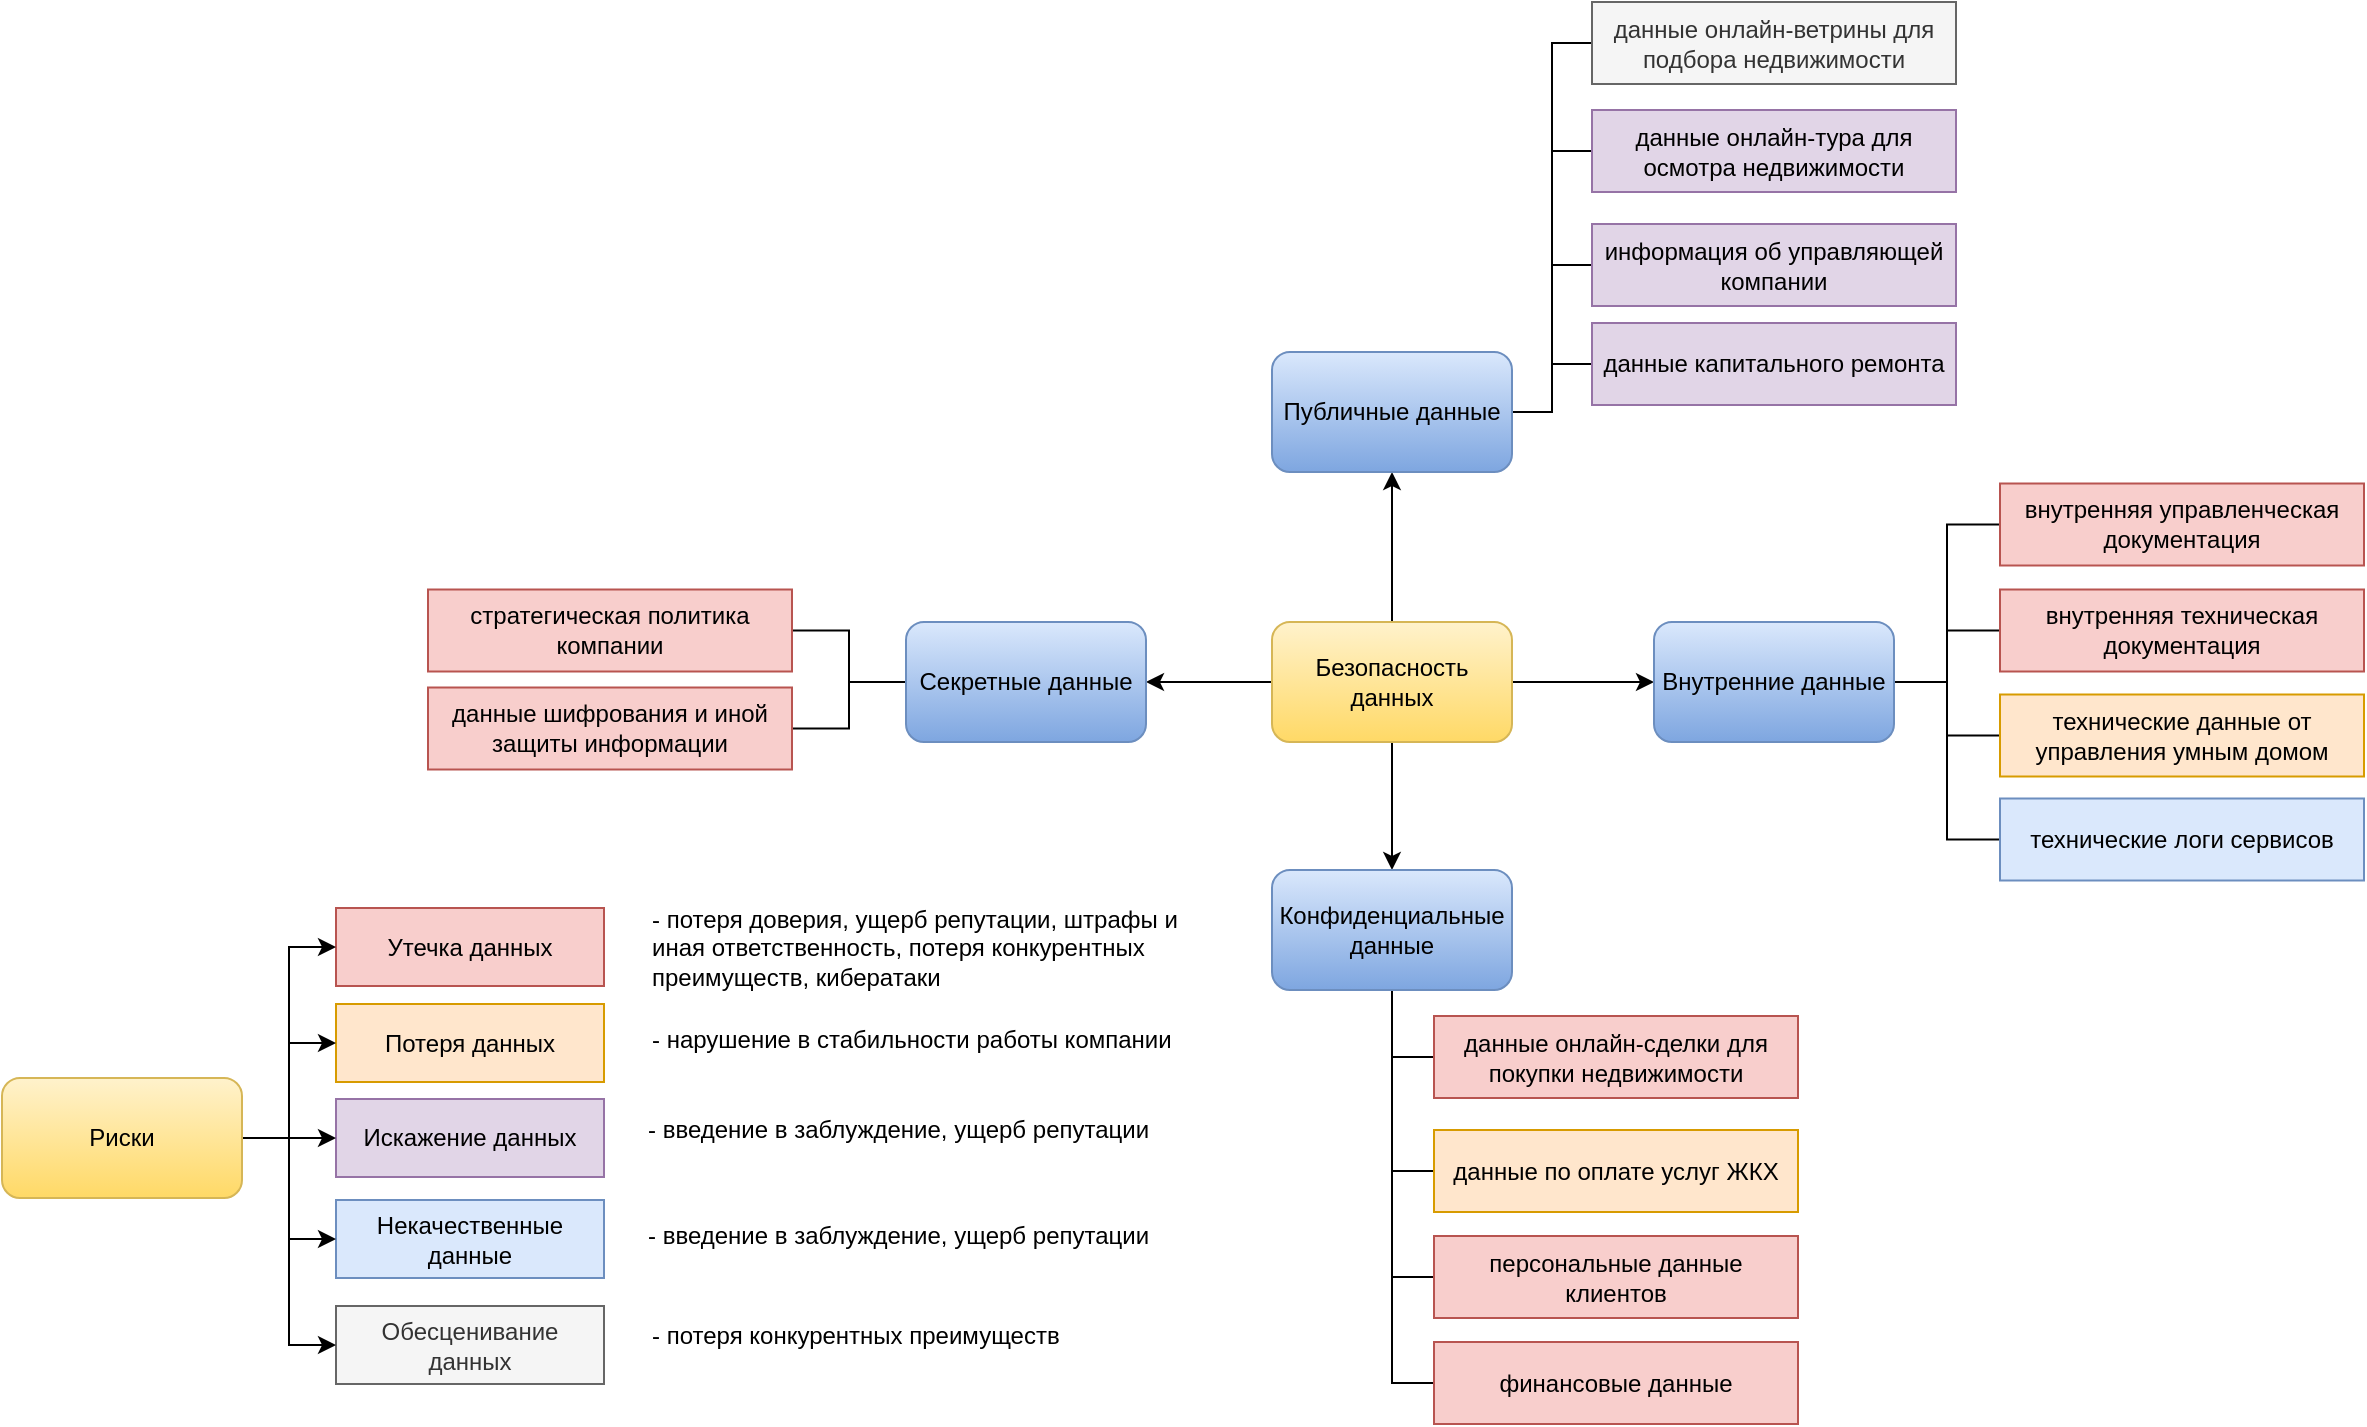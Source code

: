 <mxfile version="26.2.2">
  <diagram name="Страница — 1" id="L4orxoe6Da8ZAyWeI6r4">
    <mxGraphModel dx="2100" dy="1128" grid="0" gridSize="10" guides="1" tooltips="1" connect="1" arrows="1" fold="1" page="0" pageScale="1" pageWidth="827" pageHeight="1169" math="0" shadow="0">
      <root>
        <mxCell id="0" />
        <mxCell id="1" parent="0" />
        <mxCell id="hHwfIYdpYpxVrflKmK46-7" style="edgeStyle=orthogonalEdgeStyle;rounded=0;orthogonalLoop=1;jettySize=auto;html=1;entryX=0;entryY=0.5;entryDx=0;entryDy=0;" edge="1" parent="1" source="hHwfIYdpYpxVrflKmK46-1" target="hHwfIYdpYpxVrflKmK46-3">
          <mxGeometry relative="1" as="geometry" />
        </mxCell>
        <mxCell id="hHwfIYdpYpxVrflKmK46-8" style="edgeStyle=orthogonalEdgeStyle;rounded=0;orthogonalLoop=1;jettySize=auto;html=1;" edge="1" parent="1" source="hHwfIYdpYpxVrflKmK46-1" target="hHwfIYdpYpxVrflKmK46-4">
          <mxGeometry relative="1" as="geometry" />
        </mxCell>
        <mxCell id="pkKlb66HXLQlT_GpJtMn-2" style="edgeStyle=orthogonalEdgeStyle;rounded=0;orthogonalLoop=1;jettySize=auto;html=1;entryX=0.5;entryY=1;entryDx=0;entryDy=0;" edge="1" parent="1" source="hHwfIYdpYpxVrflKmK46-1" target="hHwfIYdpYpxVrflKmK46-2">
          <mxGeometry relative="1" as="geometry" />
        </mxCell>
        <mxCell id="pkKlb66HXLQlT_GpJtMn-3" style="edgeStyle=orthogonalEdgeStyle;rounded=0;orthogonalLoop=1;jettySize=auto;html=1;entryX=1;entryY=0.5;entryDx=0;entryDy=0;" edge="1" parent="1" source="hHwfIYdpYpxVrflKmK46-1" target="hHwfIYdpYpxVrflKmK46-5">
          <mxGeometry relative="1" as="geometry" />
        </mxCell>
        <mxCell id="hHwfIYdpYpxVrflKmK46-1" value="Безопасность данных" style="rounded=1;whiteSpace=wrap;html=1;fillColor=#fff2cc;gradientColor=#ffd966;strokeColor=#d6b656;" vertex="1" parent="1">
          <mxGeometry x="350" y="329" width="120" height="60" as="geometry" />
        </mxCell>
        <mxCell id="pkKlb66HXLQlT_GpJtMn-34" style="edgeStyle=orthogonalEdgeStyle;rounded=0;orthogonalLoop=1;jettySize=auto;html=1;entryX=0;entryY=0.5;entryDx=0;entryDy=0;endArrow=none;startFill=0;" edge="1" parent="1" source="hHwfIYdpYpxVrflKmK46-2" target="pkKlb66HXLQlT_GpJtMn-7">
          <mxGeometry relative="1" as="geometry" />
        </mxCell>
        <mxCell id="pkKlb66HXLQlT_GpJtMn-37" style="edgeStyle=orthogonalEdgeStyle;rounded=0;orthogonalLoop=1;jettySize=auto;html=1;entryX=0;entryY=0.5;entryDx=0;entryDy=0;endArrow=none;startFill=0;" edge="1" parent="1" source="hHwfIYdpYpxVrflKmK46-2" target="pkKlb66HXLQlT_GpJtMn-8">
          <mxGeometry relative="1" as="geometry" />
        </mxCell>
        <mxCell id="pkKlb66HXLQlT_GpJtMn-40" style="edgeStyle=orthogonalEdgeStyle;rounded=0;orthogonalLoop=1;jettySize=auto;html=1;entryX=0;entryY=0.5;entryDx=0;entryDy=0;endArrow=none;startFill=0;" edge="1" parent="1" source="hHwfIYdpYpxVrflKmK46-2" target="pkKlb66HXLQlT_GpJtMn-13">
          <mxGeometry relative="1" as="geometry" />
        </mxCell>
        <mxCell id="pkKlb66HXLQlT_GpJtMn-51" style="edgeStyle=orthogonalEdgeStyle;rounded=0;orthogonalLoop=1;jettySize=auto;html=1;entryX=0;entryY=0.5;entryDx=0;entryDy=0;endArrow=none;startFill=0;" edge="1" parent="1" source="hHwfIYdpYpxVrflKmK46-2" target="pkKlb66HXLQlT_GpJtMn-12">
          <mxGeometry relative="1" as="geometry" />
        </mxCell>
        <mxCell id="hHwfIYdpYpxVrflKmK46-2" value="Публичные данные" style="rounded=1;whiteSpace=wrap;html=1;fillColor=#dae8fc;strokeColor=#6c8ebf;gradientColor=#7ea6e0;" vertex="1" parent="1">
          <mxGeometry x="350" y="194" width="120" height="60" as="geometry" />
        </mxCell>
        <mxCell id="pkKlb66HXLQlT_GpJtMn-41" style="edgeStyle=orthogonalEdgeStyle;rounded=0;orthogonalLoop=1;jettySize=auto;html=1;entryX=0;entryY=0.5;entryDx=0;entryDy=0;endArrow=none;startFill=0;" edge="1" parent="1" source="hHwfIYdpYpxVrflKmK46-3" target="pkKlb66HXLQlT_GpJtMn-16">
          <mxGeometry relative="1" as="geometry" />
        </mxCell>
        <mxCell id="pkKlb66HXLQlT_GpJtMn-42" style="edgeStyle=orthogonalEdgeStyle;rounded=0;orthogonalLoop=1;jettySize=auto;html=1;entryX=0;entryY=0.5;entryDx=0;entryDy=0;endArrow=none;startFill=0;" edge="1" parent="1" source="hHwfIYdpYpxVrflKmK46-3" target="pkKlb66HXLQlT_GpJtMn-18">
          <mxGeometry relative="1" as="geometry" />
        </mxCell>
        <mxCell id="pkKlb66HXLQlT_GpJtMn-43" style="edgeStyle=orthogonalEdgeStyle;rounded=0;orthogonalLoop=1;jettySize=auto;html=1;entryX=0;entryY=0.5;entryDx=0;entryDy=0;endArrow=none;startFill=0;" edge="1" parent="1" source="hHwfIYdpYpxVrflKmK46-3" target="pkKlb66HXLQlT_GpJtMn-14">
          <mxGeometry relative="1" as="geometry" />
        </mxCell>
        <mxCell id="pkKlb66HXLQlT_GpJtMn-44" style="edgeStyle=orthogonalEdgeStyle;rounded=0;orthogonalLoop=1;jettySize=auto;html=1;entryX=0;entryY=0.5;entryDx=0;entryDy=0;endArrow=none;startFill=0;" edge="1" parent="1" source="hHwfIYdpYpxVrflKmK46-3" target="pkKlb66HXLQlT_GpJtMn-10">
          <mxGeometry relative="1" as="geometry" />
        </mxCell>
        <mxCell id="hHwfIYdpYpxVrflKmK46-3" value="Внутренние данные" style="rounded=1;whiteSpace=wrap;html=1;fillColor=#dae8fc;strokeColor=#6c8ebf;gradientColor=#7ea6e0;" vertex="1" parent="1">
          <mxGeometry x="541" y="329" width="120" height="60" as="geometry" />
        </mxCell>
        <mxCell id="pkKlb66HXLQlT_GpJtMn-45" style="edgeStyle=orthogonalEdgeStyle;rounded=0;orthogonalLoop=1;jettySize=auto;html=1;entryX=0;entryY=0.5;entryDx=0;entryDy=0;endArrow=none;startFill=0;" edge="1" parent="1" source="hHwfIYdpYpxVrflKmK46-4" target="pkKlb66HXLQlT_GpJtMn-9">
          <mxGeometry relative="1" as="geometry" />
        </mxCell>
        <mxCell id="pkKlb66HXLQlT_GpJtMn-46" style="edgeStyle=orthogonalEdgeStyle;rounded=0;orthogonalLoop=1;jettySize=auto;html=1;entryX=0;entryY=0.5;entryDx=0;entryDy=0;endArrow=none;startFill=0;" edge="1" parent="1" source="hHwfIYdpYpxVrflKmK46-4" target="pkKlb66HXLQlT_GpJtMn-11">
          <mxGeometry relative="1" as="geometry" />
        </mxCell>
        <mxCell id="pkKlb66HXLQlT_GpJtMn-47" style="edgeStyle=orthogonalEdgeStyle;rounded=0;orthogonalLoop=1;jettySize=auto;html=1;entryX=0;entryY=0.5;entryDx=0;entryDy=0;endArrow=none;startFill=0;" edge="1" parent="1" source="hHwfIYdpYpxVrflKmK46-4" target="pkKlb66HXLQlT_GpJtMn-15">
          <mxGeometry relative="1" as="geometry" />
        </mxCell>
        <mxCell id="pkKlb66HXLQlT_GpJtMn-48" style="edgeStyle=orthogonalEdgeStyle;rounded=0;orthogonalLoop=1;jettySize=auto;html=1;entryX=0;entryY=0.5;entryDx=0;entryDy=0;endArrow=none;startFill=0;" edge="1" parent="1" source="hHwfIYdpYpxVrflKmK46-4" target="pkKlb66HXLQlT_GpJtMn-17">
          <mxGeometry relative="1" as="geometry" />
        </mxCell>
        <mxCell id="hHwfIYdpYpxVrflKmK46-4" value="Конфиденциальные данные" style="rounded=1;whiteSpace=wrap;html=1;fillColor=#dae8fc;strokeColor=#6c8ebf;gradientColor=#7ea6e0;" vertex="1" parent="1">
          <mxGeometry x="350" y="453" width="120" height="60" as="geometry" />
        </mxCell>
        <mxCell id="pkKlb66HXLQlT_GpJtMn-49" style="edgeStyle=orthogonalEdgeStyle;rounded=0;orthogonalLoop=1;jettySize=auto;html=1;endArrow=none;startFill=0;" edge="1" parent="1" source="hHwfIYdpYpxVrflKmK46-5" target="pkKlb66HXLQlT_GpJtMn-19">
          <mxGeometry relative="1" as="geometry" />
        </mxCell>
        <mxCell id="pkKlb66HXLQlT_GpJtMn-50" style="edgeStyle=orthogonalEdgeStyle;rounded=0;orthogonalLoop=1;jettySize=auto;html=1;endArrow=none;startFill=0;" edge="1" parent="1" source="hHwfIYdpYpxVrflKmK46-5" target="pkKlb66HXLQlT_GpJtMn-33">
          <mxGeometry relative="1" as="geometry" />
        </mxCell>
        <mxCell id="hHwfIYdpYpxVrflKmK46-5" value="Секретные данные" style="rounded=1;whiteSpace=wrap;html=1;fillColor=#dae8fc;strokeColor=#6c8ebf;gradientColor=#7ea6e0;" vertex="1" parent="1">
          <mxGeometry x="167" y="329" width="120" height="60" as="geometry" />
        </mxCell>
        <mxCell id="hHwfIYdpYpxVrflKmK46-10" value="Утечка данных" style="rounded=0;whiteSpace=wrap;html=1;fillColor=#f8cecc;strokeColor=#b85450;" vertex="1" parent="1">
          <mxGeometry x="-118" y="472" width="134" height="39" as="geometry" />
        </mxCell>
        <mxCell id="hHwfIYdpYpxVrflKmK46-11" value="Потеря данных" style="rounded=0;whiteSpace=wrap;html=1;fillColor=#ffe6cc;strokeColor=#d79b00;" vertex="1" parent="1">
          <mxGeometry x="-118" y="520" width="134" height="39" as="geometry" />
        </mxCell>
        <mxCell id="hHwfIYdpYpxVrflKmK46-12" value="Искажение данных" style="rounded=0;whiteSpace=wrap;html=1;fillColor=#e1d5e7;strokeColor=#9673a6;" vertex="1" parent="1">
          <mxGeometry x="-118" y="567.5" width="134" height="39" as="geometry" />
        </mxCell>
        <mxCell id="hHwfIYdpYpxVrflKmK46-13" value="Некачественные данные" style="rounded=0;whiteSpace=wrap;html=1;fillColor=#dae8fc;strokeColor=#6c8ebf;" vertex="1" parent="1">
          <mxGeometry x="-118" y="618" width="134" height="39" as="geometry" />
        </mxCell>
        <mxCell id="hHwfIYdpYpxVrflKmK46-14" value="Обесценивание данных" style="rounded=0;whiteSpace=wrap;html=1;fillColor=#f5f5f5;fontColor=#333333;strokeColor=#666666;" vertex="1" parent="1">
          <mxGeometry x="-118" y="671" width="134" height="39" as="geometry" />
        </mxCell>
        <mxCell id="pkKlb66HXLQlT_GpJtMn-7" value="данные онлайн-ветрины для подбора недвижимости" style="rounded=0;whiteSpace=wrap;html=1;fillColor=#f5f5f5;strokeColor=#666666;fontColor=#333333;" vertex="1" parent="1">
          <mxGeometry x="510" y="19" width="182" height="41" as="geometry" />
        </mxCell>
        <mxCell id="pkKlb66HXLQlT_GpJtMn-8" value="данные онлайн-тура для осмотра недвижимости" style="rounded=0;whiteSpace=wrap;html=1;fillColor=#e1d5e7;strokeColor=#9673a6;" vertex="1" parent="1">
          <mxGeometry x="510" y="73" width="182" height="41" as="geometry" />
        </mxCell>
        <mxCell id="pkKlb66HXLQlT_GpJtMn-9" value="данные онлайн-сделки для покупки недвижимости" style="rounded=0;whiteSpace=wrap;html=1;fillColor=#f8cecc;strokeColor=#b85450;" vertex="1" parent="1">
          <mxGeometry x="431" y="526" width="182" height="41" as="geometry" />
        </mxCell>
        <mxCell id="pkKlb66HXLQlT_GpJtMn-10" value="технические логи сервисов" style="rounded=0;whiteSpace=wrap;html=1;fillColor=#dae8fc;strokeColor=#6c8ebf;" vertex="1" parent="1">
          <mxGeometry x="714" y="417.25" width="182" height="41" as="geometry" />
        </mxCell>
        <mxCell id="pkKlb66HXLQlT_GpJtMn-11" value="данные по оплате услуг ЖКХ" style="rounded=0;whiteSpace=wrap;html=1;fillColor=#ffe6cc;strokeColor=#d79b00;" vertex="1" parent="1">
          <mxGeometry x="431" y="583" width="182" height="41" as="geometry" />
        </mxCell>
        <mxCell id="pkKlb66HXLQlT_GpJtMn-12" value="информация об управляющей компании" style="rounded=0;whiteSpace=wrap;html=1;fillColor=#e1d5e7;strokeColor=#9673a6;" vertex="1" parent="1">
          <mxGeometry x="510" y="130" width="182" height="41" as="geometry" />
        </mxCell>
        <mxCell id="pkKlb66HXLQlT_GpJtMn-13" value="данные капитального ремонта" style="rounded=0;whiteSpace=wrap;html=1;fillColor=#e1d5e7;strokeColor=#9673a6;" vertex="1" parent="1">
          <mxGeometry x="510" y="179.5" width="182" height="41" as="geometry" />
        </mxCell>
        <mxCell id="pkKlb66HXLQlT_GpJtMn-14" value="технические данные от управления умным домом" style="rounded=0;whiteSpace=wrap;html=1;fillColor=#ffe6cc;strokeColor=#d79b00;" vertex="1" parent="1">
          <mxGeometry x="714" y="365.25" width="182" height="41" as="geometry" />
        </mxCell>
        <mxCell id="pkKlb66HXLQlT_GpJtMn-15" value="персональные данные клиентов" style="rounded=0;whiteSpace=wrap;html=1;fillColor=#f8cecc;strokeColor=#b85450;" vertex="1" parent="1">
          <mxGeometry x="431" y="636" width="182" height="41" as="geometry" />
        </mxCell>
        <mxCell id="pkKlb66HXLQlT_GpJtMn-16" value="внутренняя управленческая документация" style="rounded=0;whiteSpace=wrap;html=1;fillColor=#f8cecc;strokeColor=#b85450;" vertex="1" parent="1">
          <mxGeometry x="714" y="259.75" width="182" height="41" as="geometry" />
        </mxCell>
        <mxCell id="pkKlb66HXLQlT_GpJtMn-17" value="финансовые данные" style="rounded=0;whiteSpace=wrap;html=1;fillColor=#f8cecc;strokeColor=#b85450;" vertex="1" parent="1">
          <mxGeometry x="431" y="689" width="182" height="41" as="geometry" />
        </mxCell>
        <mxCell id="pkKlb66HXLQlT_GpJtMn-18" value="внутренняя техническая документация" style="rounded=0;whiteSpace=wrap;html=1;fillColor=#f8cecc;strokeColor=#b85450;" vertex="1" parent="1">
          <mxGeometry x="714" y="312.75" width="182" height="41" as="geometry" />
        </mxCell>
        <mxCell id="pkKlb66HXLQlT_GpJtMn-19" value="стратегическая политика компании" style="rounded=0;whiteSpace=wrap;html=1;fillColor=#f8cecc;strokeColor=#b85450;" vertex="1" parent="1">
          <mxGeometry x="-72" y="312.75" width="182" height="41" as="geometry" />
        </mxCell>
        <mxCell id="pkKlb66HXLQlT_GpJtMn-22" style="edgeStyle=orthogonalEdgeStyle;rounded=0;orthogonalLoop=1;jettySize=auto;html=1;entryX=0;entryY=0.5;entryDx=0;entryDy=0;" edge="1" parent="1" source="pkKlb66HXLQlT_GpJtMn-20" target="hHwfIYdpYpxVrflKmK46-10">
          <mxGeometry relative="1" as="geometry" />
        </mxCell>
        <mxCell id="pkKlb66HXLQlT_GpJtMn-23" style="edgeStyle=orthogonalEdgeStyle;rounded=0;orthogonalLoop=1;jettySize=auto;html=1;entryX=0;entryY=0.5;entryDx=0;entryDy=0;" edge="1" parent="1" source="pkKlb66HXLQlT_GpJtMn-20" target="hHwfIYdpYpxVrflKmK46-11">
          <mxGeometry relative="1" as="geometry" />
        </mxCell>
        <mxCell id="pkKlb66HXLQlT_GpJtMn-24" style="edgeStyle=orthogonalEdgeStyle;rounded=0;orthogonalLoop=1;jettySize=auto;html=1;entryX=0;entryY=0.5;entryDx=0;entryDy=0;" edge="1" parent="1" source="pkKlb66HXLQlT_GpJtMn-20" target="hHwfIYdpYpxVrflKmK46-12">
          <mxGeometry relative="1" as="geometry" />
        </mxCell>
        <mxCell id="pkKlb66HXLQlT_GpJtMn-26" style="edgeStyle=orthogonalEdgeStyle;rounded=0;orthogonalLoop=1;jettySize=auto;html=1;entryX=0;entryY=0.5;entryDx=0;entryDy=0;" edge="1" parent="1" source="pkKlb66HXLQlT_GpJtMn-20" target="hHwfIYdpYpxVrflKmK46-13">
          <mxGeometry relative="1" as="geometry" />
        </mxCell>
        <mxCell id="pkKlb66HXLQlT_GpJtMn-27" style="edgeStyle=orthogonalEdgeStyle;rounded=0;orthogonalLoop=1;jettySize=auto;html=1;entryX=0;entryY=0.5;entryDx=0;entryDy=0;" edge="1" parent="1" source="pkKlb66HXLQlT_GpJtMn-20" target="hHwfIYdpYpxVrflKmK46-14">
          <mxGeometry relative="1" as="geometry" />
        </mxCell>
        <mxCell id="pkKlb66HXLQlT_GpJtMn-20" value="Риски" style="rounded=1;whiteSpace=wrap;html=1;fillColor=#fff2cc;gradientColor=#ffd966;strokeColor=#d6b656;" vertex="1" parent="1">
          <mxGeometry x="-285" y="557" width="120" height="60" as="geometry" />
        </mxCell>
        <mxCell id="pkKlb66HXLQlT_GpJtMn-28" value="- потеря доверия, ущерб репутации, штрафы и иная ответственность, потеря конкурентных преимуществ, кибератаки&amp;nbsp;" style="text;html=1;align=left;verticalAlign=middle;whiteSpace=wrap;rounded=0;" vertex="1" parent="1">
          <mxGeometry x="38" y="476.5" width="268" height="30" as="geometry" />
        </mxCell>
        <mxCell id="pkKlb66HXLQlT_GpJtMn-29" value="- введение в заблуждение, ущерб репутации" style="text;html=1;align=left;verticalAlign=middle;whiteSpace=wrap;rounded=0;" vertex="1" parent="1">
          <mxGeometry x="36" y="567.5" width="268" height="30" as="geometry" />
        </mxCell>
        <mxCell id="pkKlb66HXLQlT_GpJtMn-30" value="- введение в заблуждение, ущерб репутации" style="text;html=1;align=left;verticalAlign=middle;whiteSpace=wrap;rounded=0;" vertex="1" parent="1">
          <mxGeometry x="36" y="620.5" width="268" height="30" as="geometry" />
        </mxCell>
        <mxCell id="pkKlb66HXLQlT_GpJtMn-31" value="- потеря конкурентных преимуществ" style="text;html=1;align=left;verticalAlign=middle;whiteSpace=wrap;rounded=0;" vertex="1" parent="1">
          <mxGeometry x="38" y="671" width="268" height="30" as="geometry" />
        </mxCell>
        <mxCell id="pkKlb66HXLQlT_GpJtMn-32" value="- нарушение в стабильности работы компании" style="text;html=1;align=left;verticalAlign=middle;whiteSpace=wrap;rounded=0;" vertex="1" parent="1">
          <mxGeometry x="38" y="522.5" width="268" height="30" as="geometry" />
        </mxCell>
        <mxCell id="pkKlb66HXLQlT_GpJtMn-33" value="данные шифрования и иной защиты информации" style="rounded=0;whiteSpace=wrap;html=1;fillColor=#f8cecc;strokeColor=#b85450;" vertex="1" parent="1">
          <mxGeometry x="-72" y="361.75" width="182" height="41" as="geometry" />
        </mxCell>
      </root>
    </mxGraphModel>
  </diagram>
</mxfile>
